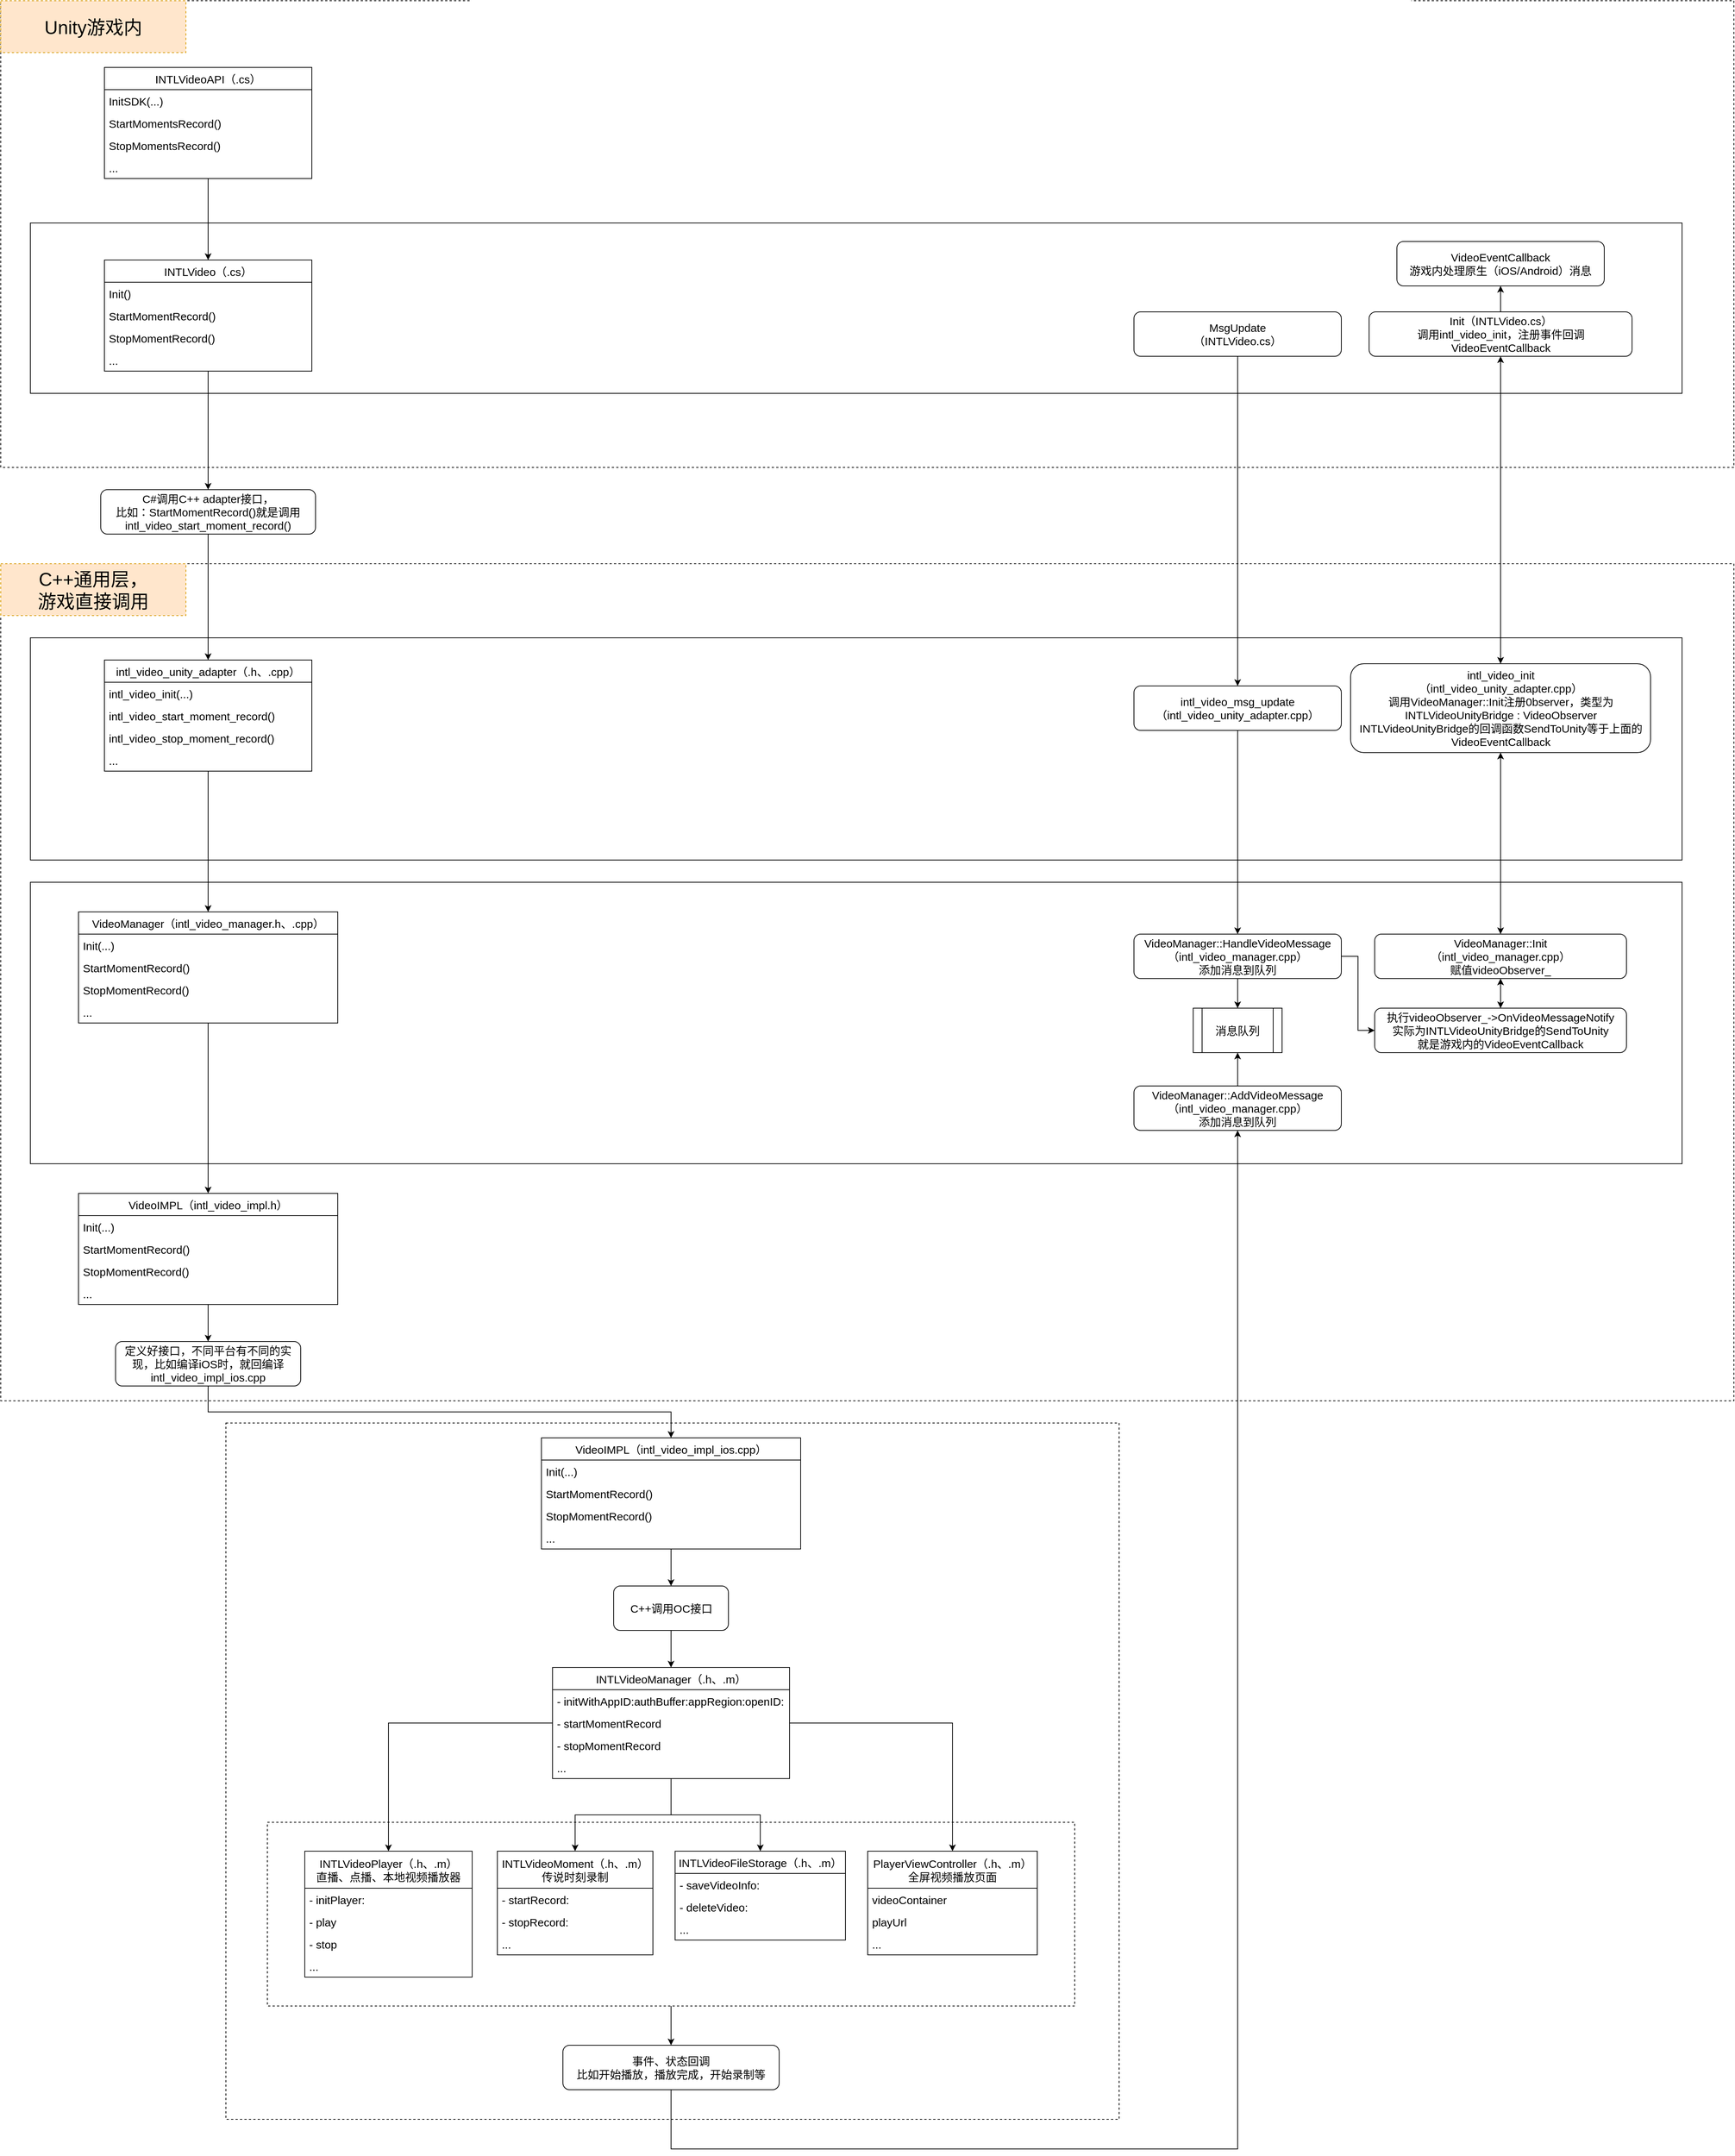 <mxfile version="16.5.3" type="github">
  <diagram id="pVmP_ZlypJW5fgTROmLy" name="Page-1">
    <mxGraphModel dx="2415" dy="2679" grid="1" gridSize="10" guides="1" tooltips="1" connect="1" arrows="1" fold="1" page="1" pageScale="1" pageWidth="827" pageHeight="1169" math="0" shadow="0">
      <root>
        <mxCell id="0" />
        <mxCell id="1" parent="0" />
        <mxCell id="JUx5jzB8KOMg5DZ55unH-3" value="" style="rounded=0;whiteSpace=wrap;html=1;dashed=1;" vertex="1" parent="1">
          <mxGeometry x="-10" y="-330" width="2340" height="630" as="geometry" />
        </mxCell>
        <mxCell id="JUx5jzB8KOMg5DZ55unH-21" value="" style="rounded=0;whiteSpace=wrap;html=1;fontSize=15;" vertex="1" parent="1">
          <mxGeometry x="30" y="-30" width="2230" height="230" as="geometry" />
        </mxCell>
        <mxCell id="JUx5jzB8KOMg5DZ55unH-5" value="" style="rounded=0;whiteSpace=wrap;html=1;dashed=1;fontSize=15;" vertex="1" parent="1">
          <mxGeometry x="-10" y="430" width="2340" height="1130" as="geometry" />
        </mxCell>
        <mxCell id="JUx5jzB8KOMg5DZ55unH-19" value="" style="rounded=0;whiteSpace=wrap;html=1;fontSize=15;" vertex="1" parent="1">
          <mxGeometry x="30" y="530" width="2230" height="300" as="geometry" />
        </mxCell>
        <mxCell id="JUx5jzB8KOMg5DZ55unH-17" value="" style="rounded=0;whiteSpace=wrap;html=1;fontSize=15;" vertex="1" parent="1">
          <mxGeometry x="30" y="860" width="2230" height="380" as="geometry" />
        </mxCell>
        <mxCell id="JUx5jzB8KOMg5DZ55unH-7" value="" style="rounded=0;whiteSpace=wrap;html=1;dashed=1;fontSize=15;" vertex="1" parent="1">
          <mxGeometry x="294" y="1590" width="1206" height="940" as="geometry" />
        </mxCell>
        <mxCell id="JUx5jzB8KOMg5DZ55unH-2" style="edgeStyle=orthogonalEdgeStyle;rounded=0;orthogonalLoop=1;jettySize=auto;html=1;exitX=0.5;exitY=1;exitDx=0;exitDy=0;entryX=0.5;entryY=0;entryDx=0;entryDy=0;" edge="1" parent="1" source="JUx5jzB8KOMg5DZ55unH-1" target="YaLD1JXw7uaXsb9LfMqk-112">
          <mxGeometry relative="1" as="geometry" />
        </mxCell>
        <mxCell id="JUx5jzB8KOMg5DZ55unH-1" value="" style="rounded=0;whiteSpace=wrap;html=1;dashed=1;" vertex="1" parent="1">
          <mxGeometry x="350" y="2129" width="1090" height="248" as="geometry" />
        </mxCell>
        <mxCell id="YaLD1JXw7uaXsb9LfMqk-14" value="" style="edgeStyle=orthogonalEdgeStyle;rounded=0;orthogonalLoop=1;jettySize=auto;html=1;fontSize=15;" parent="1" source="YaLD1JXw7uaXsb9LfMqk-4" target="YaLD1JXw7uaXsb9LfMqk-9" edge="1">
          <mxGeometry relative="1" as="geometry" />
        </mxCell>
        <mxCell id="YaLD1JXw7uaXsb9LfMqk-4" value="INTLVideoAPI（.cs）" style="swimlane;fontStyle=0;childLayout=stackLayout;horizontal=1;startSize=30;horizontalStack=0;resizeParent=1;resizeParentMax=0;resizeLast=0;collapsible=1;marginBottom=0;fontSize=15;" parent="1" vertex="1">
          <mxGeometry x="130" y="-240" width="280" height="150" as="geometry" />
        </mxCell>
        <mxCell id="YaLD1JXw7uaXsb9LfMqk-5" value="InitSDK(...)" style="text;strokeColor=none;fillColor=none;align=left;verticalAlign=middle;spacingLeft=4;spacingRight=4;overflow=hidden;points=[[0,0.5],[1,0.5]];portConstraint=eastwest;rotatable=0;fontSize=15;" parent="YaLD1JXw7uaXsb9LfMqk-4" vertex="1">
          <mxGeometry y="30" width="280" height="30" as="geometry" />
        </mxCell>
        <mxCell id="YaLD1JXw7uaXsb9LfMqk-6" value="StartMomentsRecord()" style="text;strokeColor=none;fillColor=none;align=left;verticalAlign=middle;spacingLeft=4;spacingRight=4;overflow=hidden;points=[[0,0.5],[1,0.5]];portConstraint=eastwest;rotatable=0;fontSize=15;" parent="YaLD1JXw7uaXsb9LfMqk-4" vertex="1">
          <mxGeometry y="60" width="280" height="30" as="geometry" />
        </mxCell>
        <mxCell id="YaLD1JXw7uaXsb9LfMqk-7" value="StopMomentsRecord()" style="text;strokeColor=none;fillColor=none;align=left;verticalAlign=middle;spacingLeft=4;spacingRight=4;overflow=hidden;points=[[0,0.5],[1,0.5]];portConstraint=eastwest;rotatable=0;fontSize=15;" parent="YaLD1JXw7uaXsb9LfMqk-4" vertex="1">
          <mxGeometry y="90" width="280" height="30" as="geometry" />
        </mxCell>
        <mxCell id="YaLD1JXw7uaXsb9LfMqk-8" value="..." style="text;strokeColor=none;fillColor=none;align=left;verticalAlign=middle;spacingLeft=4;spacingRight=4;overflow=hidden;points=[[0,0.5],[1,0.5]];portConstraint=eastwest;rotatable=0;fontSize=15;" parent="YaLD1JXw7uaXsb9LfMqk-4" vertex="1">
          <mxGeometry y="120" width="280" height="30" as="geometry" />
        </mxCell>
        <mxCell id="YaLD1JXw7uaXsb9LfMqk-25" value="" style="edgeStyle=orthogonalEdgeStyle;rounded=0;orthogonalLoop=1;jettySize=auto;html=1;fontSize=15;" parent="1" source="YaLD1JXw7uaXsb9LfMqk-9" target="YaLD1JXw7uaXsb9LfMqk-24" edge="1">
          <mxGeometry relative="1" as="geometry" />
        </mxCell>
        <mxCell id="YaLD1JXw7uaXsb9LfMqk-9" value="INTLVideo（.cs）" style="swimlane;fontStyle=0;childLayout=stackLayout;horizontal=1;startSize=30;horizontalStack=0;resizeParent=1;resizeParentMax=0;resizeLast=0;collapsible=1;marginBottom=0;fontSize=15;" parent="1" vertex="1">
          <mxGeometry x="130" y="20" width="280" height="150" as="geometry" />
        </mxCell>
        <mxCell id="YaLD1JXw7uaXsb9LfMqk-10" value="Init()" style="text;strokeColor=none;fillColor=none;align=left;verticalAlign=middle;spacingLeft=4;spacingRight=4;overflow=hidden;points=[[0,0.5],[1,0.5]];portConstraint=eastwest;rotatable=0;fontSize=15;" parent="YaLD1JXw7uaXsb9LfMqk-9" vertex="1">
          <mxGeometry y="30" width="280" height="30" as="geometry" />
        </mxCell>
        <mxCell id="YaLD1JXw7uaXsb9LfMqk-11" value="StartMomentRecord()" style="text;strokeColor=none;fillColor=none;align=left;verticalAlign=middle;spacingLeft=4;spacingRight=4;overflow=hidden;points=[[0,0.5],[1,0.5]];portConstraint=eastwest;rotatable=0;fontSize=15;" parent="YaLD1JXw7uaXsb9LfMqk-9" vertex="1">
          <mxGeometry y="60" width="280" height="30" as="geometry" />
        </mxCell>
        <mxCell id="YaLD1JXw7uaXsb9LfMqk-12" value="StopMomentRecord()" style="text;strokeColor=none;fillColor=none;align=left;verticalAlign=middle;spacingLeft=4;spacingRight=4;overflow=hidden;points=[[0,0.5],[1,0.5]];portConstraint=eastwest;rotatable=0;fontSize=15;" parent="YaLD1JXw7uaXsb9LfMqk-9" vertex="1">
          <mxGeometry y="90" width="280" height="30" as="geometry" />
        </mxCell>
        <mxCell id="YaLD1JXw7uaXsb9LfMqk-13" value="..." style="text;strokeColor=none;fillColor=none;align=left;verticalAlign=middle;spacingLeft=4;spacingRight=4;overflow=hidden;points=[[0,0.5],[1,0.5]];portConstraint=eastwest;rotatable=0;fontSize=15;" parent="YaLD1JXw7uaXsb9LfMqk-9" vertex="1">
          <mxGeometry y="120" width="280" height="30" as="geometry" />
        </mxCell>
        <mxCell id="YaLD1JXw7uaXsb9LfMqk-32" value="" style="edgeStyle=orthogonalEdgeStyle;rounded=0;orthogonalLoop=1;jettySize=auto;html=1;fontSize=15;entryX=0.5;entryY=0;entryDx=0;entryDy=0;" parent="1" source="YaLD1JXw7uaXsb9LfMqk-19" target="YaLD1JXw7uaXsb9LfMqk-27" edge="1">
          <mxGeometry relative="1" as="geometry" />
        </mxCell>
        <mxCell id="YaLD1JXw7uaXsb9LfMqk-19" value="intl_video_unity_adapter（.h、.cpp）" style="swimlane;fontStyle=0;childLayout=stackLayout;horizontal=1;startSize=30;horizontalStack=0;resizeParent=1;resizeParentMax=0;resizeLast=0;collapsible=1;marginBottom=0;fontSize=15;" parent="1" vertex="1">
          <mxGeometry x="130" y="560" width="280" height="150" as="geometry" />
        </mxCell>
        <mxCell id="YaLD1JXw7uaXsb9LfMqk-20" value="intl_video_init(...)" style="text;strokeColor=none;fillColor=none;align=left;verticalAlign=middle;spacingLeft=4;spacingRight=4;overflow=hidden;points=[[0,0.5],[1,0.5]];portConstraint=eastwest;rotatable=0;fontSize=15;" parent="YaLD1JXw7uaXsb9LfMqk-19" vertex="1">
          <mxGeometry y="30" width="280" height="30" as="geometry" />
        </mxCell>
        <mxCell id="YaLD1JXw7uaXsb9LfMqk-21" value="intl_video_start_moment_record()" style="text;strokeColor=none;fillColor=none;align=left;verticalAlign=middle;spacingLeft=4;spacingRight=4;overflow=hidden;points=[[0,0.5],[1,0.5]];portConstraint=eastwest;rotatable=0;fontSize=15;" parent="YaLD1JXw7uaXsb9LfMqk-19" vertex="1">
          <mxGeometry y="60" width="280" height="30" as="geometry" />
        </mxCell>
        <mxCell id="YaLD1JXw7uaXsb9LfMqk-22" value="intl_video_stop_moment_record()" style="text;strokeColor=none;fillColor=none;align=left;verticalAlign=middle;spacingLeft=4;spacingRight=4;overflow=hidden;points=[[0,0.5],[1,0.5]];portConstraint=eastwest;rotatable=0;fontSize=15;" parent="YaLD1JXw7uaXsb9LfMqk-19" vertex="1">
          <mxGeometry y="90" width="280" height="30" as="geometry" />
        </mxCell>
        <mxCell id="YaLD1JXw7uaXsb9LfMqk-23" value="..." style="text;strokeColor=none;fillColor=none;align=left;verticalAlign=middle;spacingLeft=4;spacingRight=4;overflow=hidden;points=[[0,0.5],[1,0.5]];portConstraint=eastwest;rotatable=0;fontSize=15;" parent="YaLD1JXw7uaXsb9LfMqk-19" vertex="1">
          <mxGeometry y="120" width="280" height="30" as="geometry" />
        </mxCell>
        <mxCell id="YaLD1JXw7uaXsb9LfMqk-26" style="edgeStyle=orthogonalEdgeStyle;rounded=0;orthogonalLoop=1;jettySize=auto;html=1;exitX=0.5;exitY=1;exitDx=0;exitDy=0;entryX=0.5;entryY=0;entryDx=0;entryDy=0;fontSize=15;" parent="1" source="YaLD1JXw7uaXsb9LfMqk-24" target="YaLD1JXw7uaXsb9LfMqk-19" edge="1">
          <mxGeometry relative="1" as="geometry" />
        </mxCell>
        <mxCell id="YaLD1JXw7uaXsb9LfMqk-24" value="&lt;span&gt;C#调用C++ adapter接口，&lt;/span&gt;&lt;br&gt;&lt;span&gt;比如：&lt;/span&gt;&lt;span style=&quot;text-align: left&quot;&gt;StartMomentRecord()就是调用&lt;/span&gt;&lt;span&gt;&lt;br&gt;intl_video_start_moment_record()&lt;/span&gt;" style="rounded=1;whiteSpace=wrap;html=1;fontSize=15;" parent="1" vertex="1">
          <mxGeometry x="125" y="330" width="290" height="60" as="geometry" />
        </mxCell>
        <mxCell id="YaLD1JXw7uaXsb9LfMqk-43" value="" style="edgeStyle=orthogonalEdgeStyle;rounded=0;orthogonalLoop=1;jettySize=auto;html=1;fontSize=15;entryX=0.5;entryY=0;entryDx=0;entryDy=0;" parent="1" source="YaLD1JXw7uaXsb9LfMqk-27" target="YaLD1JXw7uaXsb9LfMqk-33" edge="1">
          <mxGeometry relative="1" as="geometry" />
        </mxCell>
        <mxCell id="YaLD1JXw7uaXsb9LfMqk-27" value="VideoManager（intl_video_manager.h、.cpp）" style="swimlane;fontStyle=0;childLayout=stackLayout;horizontal=1;startSize=30;horizontalStack=0;resizeParent=1;resizeParentMax=0;resizeLast=0;collapsible=1;marginBottom=0;fontSize=15;" parent="1" vertex="1">
          <mxGeometry x="95" y="900" width="350" height="150" as="geometry" />
        </mxCell>
        <mxCell id="YaLD1JXw7uaXsb9LfMqk-28" value="Init(...)" style="text;strokeColor=none;fillColor=none;align=left;verticalAlign=middle;spacingLeft=4;spacingRight=4;overflow=hidden;points=[[0,0.5],[1,0.5]];portConstraint=eastwest;rotatable=0;fontSize=15;" parent="YaLD1JXw7uaXsb9LfMqk-27" vertex="1">
          <mxGeometry y="30" width="350" height="30" as="geometry" />
        </mxCell>
        <mxCell id="YaLD1JXw7uaXsb9LfMqk-29" value="StartMomentRecord()" style="text;strokeColor=none;fillColor=none;align=left;verticalAlign=middle;spacingLeft=4;spacingRight=4;overflow=hidden;points=[[0,0.5],[1,0.5]];portConstraint=eastwest;rotatable=0;fontSize=15;" parent="YaLD1JXw7uaXsb9LfMqk-27" vertex="1">
          <mxGeometry y="60" width="350" height="30" as="geometry" />
        </mxCell>
        <mxCell id="YaLD1JXw7uaXsb9LfMqk-30" value="StopMomentRecord()" style="text;strokeColor=none;fillColor=none;align=left;verticalAlign=middle;spacingLeft=4;spacingRight=4;overflow=hidden;points=[[0,0.5],[1,0.5]];portConstraint=eastwest;rotatable=0;fontSize=15;" parent="YaLD1JXw7uaXsb9LfMqk-27" vertex="1">
          <mxGeometry y="90" width="350" height="30" as="geometry" />
        </mxCell>
        <mxCell id="YaLD1JXw7uaXsb9LfMqk-31" value="..." style="text;strokeColor=none;fillColor=none;align=left;verticalAlign=middle;spacingLeft=4;spacingRight=4;overflow=hidden;points=[[0,0.5],[1,0.5]];portConstraint=eastwest;rotatable=0;fontSize=15;" parent="YaLD1JXw7uaXsb9LfMqk-27" vertex="1">
          <mxGeometry y="120" width="350" height="30" as="geometry" />
        </mxCell>
        <mxCell id="YaLD1JXw7uaXsb9LfMqk-42" value="" style="edgeStyle=orthogonalEdgeStyle;rounded=0;orthogonalLoop=1;jettySize=auto;html=1;fontSize=15;" parent="1" source="YaLD1JXw7uaXsb9LfMqk-33" target="YaLD1JXw7uaXsb9LfMqk-41" edge="1">
          <mxGeometry relative="1" as="geometry" />
        </mxCell>
        <mxCell id="YaLD1JXw7uaXsb9LfMqk-33" value="VideoIMPL（intl_video_impl.h）" style="swimlane;fontStyle=0;childLayout=stackLayout;horizontal=1;startSize=30;horizontalStack=0;resizeParent=1;resizeParentMax=0;resizeLast=0;collapsible=1;marginBottom=0;fontSize=15;" parent="1" vertex="1">
          <mxGeometry x="95" y="1280" width="350" height="150" as="geometry" />
        </mxCell>
        <mxCell id="YaLD1JXw7uaXsb9LfMqk-34" value="Init(...)" style="text;strokeColor=none;fillColor=none;align=left;verticalAlign=middle;spacingLeft=4;spacingRight=4;overflow=hidden;points=[[0,0.5],[1,0.5]];portConstraint=eastwest;rotatable=0;fontSize=15;" parent="YaLD1JXw7uaXsb9LfMqk-33" vertex="1">
          <mxGeometry y="30" width="350" height="30" as="geometry" />
        </mxCell>
        <mxCell id="YaLD1JXw7uaXsb9LfMqk-35" value="StartMomentRecord()" style="text;strokeColor=none;fillColor=none;align=left;verticalAlign=middle;spacingLeft=4;spacingRight=4;overflow=hidden;points=[[0,0.5],[1,0.5]];portConstraint=eastwest;rotatable=0;fontSize=15;" parent="YaLD1JXw7uaXsb9LfMqk-33" vertex="1">
          <mxGeometry y="60" width="350" height="30" as="geometry" />
        </mxCell>
        <mxCell id="YaLD1JXw7uaXsb9LfMqk-36" value="StopMomentRecord()" style="text;strokeColor=none;fillColor=none;align=left;verticalAlign=middle;spacingLeft=4;spacingRight=4;overflow=hidden;points=[[0,0.5],[1,0.5]];portConstraint=eastwest;rotatable=0;fontSize=15;" parent="YaLD1JXw7uaXsb9LfMqk-33" vertex="1">
          <mxGeometry y="90" width="350" height="30" as="geometry" />
        </mxCell>
        <mxCell id="YaLD1JXw7uaXsb9LfMqk-37" value="..." style="text;strokeColor=none;fillColor=none;align=left;verticalAlign=middle;spacingLeft=4;spacingRight=4;overflow=hidden;points=[[0,0.5],[1,0.5]];portConstraint=eastwest;rotatable=0;fontSize=15;" parent="YaLD1JXw7uaXsb9LfMqk-33" vertex="1">
          <mxGeometry y="120" width="350" height="30" as="geometry" />
        </mxCell>
        <mxCell id="YaLD1JXw7uaXsb9LfMqk-54" style="edgeStyle=orthogonalEdgeStyle;rounded=0;orthogonalLoop=1;jettySize=auto;html=1;exitX=0.5;exitY=1;exitDx=0;exitDy=0;entryX=0.5;entryY=0;entryDx=0;entryDy=0;fontSize=15;" parent="1" source="YaLD1JXw7uaXsb9LfMqk-41" target="YaLD1JXw7uaXsb9LfMqk-49" edge="1">
          <mxGeometry relative="1" as="geometry" />
        </mxCell>
        <mxCell id="YaLD1JXw7uaXsb9LfMqk-41" value="&lt;span&gt;定义好接口，不同平台有不同的实现，比如编译iOS时，就回编译intl_video_impl_ios.cpp&lt;/span&gt;" style="rounded=1;whiteSpace=wrap;html=1;fontSize=15;fontStyle=0;startSize=30;" parent="1" vertex="1">
          <mxGeometry x="145" y="1480" width="250" height="60" as="geometry" />
        </mxCell>
        <mxCell id="YaLD1JXw7uaXsb9LfMqk-56" value="" style="edgeStyle=orthogonalEdgeStyle;rounded=0;orthogonalLoop=1;jettySize=auto;html=1;fontSize=15;" parent="1" source="YaLD1JXw7uaXsb9LfMqk-49" target="YaLD1JXw7uaXsb9LfMqk-55" edge="1">
          <mxGeometry relative="1" as="geometry" />
        </mxCell>
        <mxCell id="YaLD1JXw7uaXsb9LfMqk-49" value="VideoIMPL（intl_video_impl_ios.cpp）" style="swimlane;fontStyle=0;childLayout=stackLayout;horizontal=1;startSize=30;horizontalStack=0;resizeParent=1;resizeParentMax=0;resizeLast=0;collapsible=1;marginBottom=0;fontSize=15;" parent="1" vertex="1">
          <mxGeometry x="720" y="1610" width="350" height="150" as="geometry" />
        </mxCell>
        <mxCell id="YaLD1JXw7uaXsb9LfMqk-50" value="Init(...)" style="text;strokeColor=none;fillColor=none;align=left;verticalAlign=middle;spacingLeft=4;spacingRight=4;overflow=hidden;points=[[0,0.5],[1,0.5]];portConstraint=eastwest;rotatable=0;fontSize=15;" parent="YaLD1JXw7uaXsb9LfMqk-49" vertex="1">
          <mxGeometry y="30" width="350" height="30" as="geometry" />
        </mxCell>
        <mxCell id="YaLD1JXw7uaXsb9LfMqk-51" value="StartMomentRecord()" style="text;strokeColor=none;fillColor=none;align=left;verticalAlign=middle;spacingLeft=4;spacingRight=4;overflow=hidden;points=[[0,0.5],[1,0.5]];portConstraint=eastwest;rotatable=0;fontSize=15;" parent="YaLD1JXw7uaXsb9LfMqk-49" vertex="1">
          <mxGeometry y="60" width="350" height="30" as="geometry" />
        </mxCell>
        <mxCell id="YaLD1JXw7uaXsb9LfMqk-52" value="StopMomentRecord()" style="text;strokeColor=none;fillColor=none;align=left;verticalAlign=middle;spacingLeft=4;spacingRight=4;overflow=hidden;points=[[0,0.5],[1,0.5]];portConstraint=eastwest;rotatable=0;fontSize=15;" parent="YaLD1JXw7uaXsb9LfMqk-49" vertex="1">
          <mxGeometry y="90" width="350" height="30" as="geometry" />
        </mxCell>
        <mxCell id="YaLD1JXw7uaXsb9LfMqk-53" value="..." style="text;strokeColor=none;fillColor=none;align=left;verticalAlign=middle;spacingLeft=4;spacingRight=4;overflow=hidden;points=[[0,0.5],[1,0.5]];portConstraint=eastwest;rotatable=0;fontSize=15;" parent="YaLD1JXw7uaXsb9LfMqk-49" vertex="1">
          <mxGeometry y="120" width="350" height="30" as="geometry" />
        </mxCell>
        <mxCell id="YaLD1JXw7uaXsb9LfMqk-62" value="" style="edgeStyle=orthogonalEdgeStyle;rounded=0;orthogonalLoop=1;jettySize=auto;html=1;fontSize=15;entryX=0.5;entryY=0;entryDx=0;entryDy=0;" parent="1" source="YaLD1JXw7uaXsb9LfMqk-55" target="YaLD1JXw7uaXsb9LfMqk-57" edge="1">
          <mxGeometry relative="1" as="geometry" />
        </mxCell>
        <mxCell id="YaLD1JXw7uaXsb9LfMqk-55" value="C++调用OC接口" style="rounded=1;whiteSpace=wrap;html=1;fontSize=15;fontStyle=0;startSize=30;" parent="1" vertex="1">
          <mxGeometry x="817.5" y="1810" width="155" height="60" as="geometry" />
        </mxCell>
        <mxCell id="YaLD1JXw7uaXsb9LfMqk-68" value="" style="edgeStyle=orthogonalEdgeStyle;rounded=0;orthogonalLoop=1;jettySize=auto;html=1;fontSize=15;" parent="1" source="YaLD1JXw7uaXsb9LfMqk-57" target="YaLD1JXw7uaXsb9LfMqk-63" edge="1">
          <mxGeometry relative="1" as="geometry" />
        </mxCell>
        <mxCell id="YaLD1JXw7uaXsb9LfMqk-74" value="" style="edgeStyle=orthogonalEdgeStyle;rounded=0;orthogonalLoop=1;jettySize=auto;html=1;fontSize=15;entryX=0.5;entryY=0;entryDx=0;entryDy=0;" parent="1" source="YaLD1JXw7uaXsb9LfMqk-57" target="YaLD1JXw7uaXsb9LfMqk-69" edge="1">
          <mxGeometry relative="1" as="geometry">
            <mxPoint x="770" y="2150" as="targetPoint" />
          </mxGeometry>
        </mxCell>
        <mxCell id="YaLD1JXw7uaXsb9LfMqk-86" value="" style="edgeStyle=orthogonalEdgeStyle;rounded=0;orthogonalLoop=1;jettySize=auto;html=1;fontSize=15;" parent="1" source="YaLD1JXw7uaXsb9LfMqk-57" target="YaLD1JXw7uaXsb9LfMqk-81" edge="1">
          <mxGeometry relative="1" as="geometry" />
        </mxCell>
        <mxCell id="YaLD1JXw7uaXsb9LfMqk-111" value="" style="edgeStyle=orthogonalEdgeStyle;rounded=0;orthogonalLoop=1;jettySize=auto;html=1;fontSize=15;" parent="1" source="YaLD1JXw7uaXsb9LfMqk-57" target="YaLD1JXw7uaXsb9LfMqk-106" edge="1">
          <mxGeometry relative="1" as="geometry" />
        </mxCell>
        <mxCell id="YaLD1JXw7uaXsb9LfMqk-57" value="INTLVideoManager（.h、.m）" style="swimlane;fontStyle=0;childLayout=stackLayout;horizontal=1;startSize=30;horizontalStack=0;resizeParent=1;resizeParentMax=0;resizeLast=0;collapsible=1;marginBottom=0;fontSize=15;" parent="1" vertex="1">
          <mxGeometry x="735" y="1920" width="320" height="150" as="geometry" />
        </mxCell>
        <mxCell id="YaLD1JXw7uaXsb9LfMqk-58" value="- initWithAppID:authBuffer:appRegion:openID:" style="text;strokeColor=none;fillColor=none;align=left;verticalAlign=middle;spacingLeft=4;spacingRight=4;overflow=hidden;points=[[0,0.5],[1,0.5]];portConstraint=eastwest;rotatable=0;fontSize=15;" parent="YaLD1JXw7uaXsb9LfMqk-57" vertex="1">
          <mxGeometry y="30" width="320" height="30" as="geometry" />
        </mxCell>
        <mxCell id="YaLD1JXw7uaXsb9LfMqk-59" value="- startMomentRecord" style="text;strokeColor=none;fillColor=none;align=left;verticalAlign=middle;spacingLeft=4;spacingRight=4;overflow=hidden;points=[[0,0.5],[1,0.5]];portConstraint=eastwest;rotatable=0;fontSize=15;" parent="YaLD1JXw7uaXsb9LfMqk-57" vertex="1">
          <mxGeometry y="60" width="320" height="30" as="geometry" />
        </mxCell>
        <mxCell id="YaLD1JXw7uaXsb9LfMqk-60" value="- stopMomentRecord" style="text;strokeColor=none;fillColor=none;align=left;verticalAlign=middle;spacingLeft=4;spacingRight=4;overflow=hidden;points=[[0,0.5],[1,0.5]];portConstraint=eastwest;rotatable=0;fontSize=15;" parent="YaLD1JXw7uaXsb9LfMqk-57" vertex="1">
          <mxGeometry y="90" width="320" height="30" as="geometry" />
        </mxCell>
        <mxCell id="YaLD1JXw7uaXsb9LfMqk-61" value="..." style="text;strokeColor=none;fillColor=none;align=left;verticalAlign=middle;spacingLeft=4;spacingRight=4;overflow=hidden;points=[[0,0.5],[1,0.5]];portConstraint=eastwest;rotatable=0;fontSize=15;" parent="YaLD1JXw7uaXsb9LfMqk-57" vertex="1">
          <mxGeometry y="120" width="320" height="30" as="geometry" />
        </mxCell>
        <mxCell id="YaLD1JXw7uaXsb9LfMqk-63" value="INTLVideoPlayer（.h、.m）&#xa;直播、点播、本地视频播放器" style="swimlane;fontStyle=0;childLayout=stackLayout;horizontal=1;startSize=50;horizontalStack=0;resizeParent=1;resizeParentMax=0;resizeLast=0;collapsible=1;marginBottom=0;fontSize=15;" parent="1" vertex="1">
          <mxGeometry x="400.5" y="2168" width="226" height="170" as="geometry" />
        </mxCell>
        <mxCell id="YaLD1JXw7uaXsb9LfMqk-64" value="- initPlayer:" style="text;strokeColor=none;fillColor=none;align=left;verticalAlign=middle;spacingLeft=4;spacingRight=4;overflow=hidden;points=[[0,0.5],[1,0.5]];portConstraint=eastwest;rotatable=0;fontSize=15;" parent="YaLD1JXw7uaXsb9LfMqk-63" vertex="1">
          <mxGeometry y="50" width="226" height="30" as="geometry" />
        </mxCell>
        <mxCell id="YaLD1JXw7uaXsb9LfMqk-65" value="- play" style="text;strokeColor=none;fillColor=none;align=left;verticalAlign=middle;spacingLeft=4;spacingRight=4;overflow=hidden;points=[[0,0.5],[1,0.5]];portConstraint=eastwest;rotatable=0;fontSize=15;" parent="YaLD1JXw7uaXsb9LfMqk-63" vertex="1">
          <mxGeometry y="80" width="226" height="30" as="geometry" />
        </mxCell>
        <mxCell id="YaLD1JXw7uaXsb9LfMqk-66" value="- stop" style="text;strokeColor=none;fillColor=none;align=left;verticalAlign=middle;spacingLeft=4;spacingRight=4;overflow=hidden;points=[[0,0.5],[1,0.5]];portConstraint=eastwest;rotatable=0;fontSize=15;" parent="YaLD1JXw7uaXsb9LfMqk-63" vertex="1">
          <mxGeometry y="110" width="226" height="30" as="geometry" />
        </mxCell>
        <mxCell id="YaLD1JXw7uaXsb9LfMqk-67" value="..." style="text;strokeColor=none;fillColor=none;align=left;verticalAlign=middle;spacingLeft=4;spacingRight=4;overflow=hidden;points=[[0,0.5],[1,0.5]];portConstraint=eastwest;rotatable=0;fontSize=15;" parent="YaLD1JXw7uaXsb9LfMqk-63" vertex="1">
          <mxGeometry y="140" width="226" height="30" as="geometry" />
        </mxCell>
        <mxCell id="YaLD1JXw7uaXsb9LfMqk-69" value="INTLVideoMoment（.h、.m）&#xa;传说时刻录制" style="swimlane;fontStyle=0;childLayout=stackLayout;horizontal=1;startSize=50;horizontalStack=0;resizeParent=1;resizeParentMax=0;resizeLast=0;collapsible=1;marginBottom=0;fontSize=15;" parent="1" vertex="1">
          <mxGeometry x="660.5" y="2168" width="210" height="140" as="geometry" />
        </mxCell>
        <mxCell id="YaLD1JXw7uaXsb9LfMqk-71" value="- startRecord:" style="text;strokeColor=none;fillColor=none;align=left;verticalAlign=middle;spacingLeft=4;spacingRight=4;overflow=hidden;points=[[0,0.5],[1,0.5]];portConstraint=eastwest;rotatable=0;fontSize=15;" parent="YaLD1JXw7uaXsb9LfMqk-69" vertex="1">
          <mxGeometry y="50" width="210" height="30" as="geometry" />
        </mxCell>
        <mxCell id="YaLD1JXw7uaXsb9LfMqk-72" value="- stopRecord:" style="text;strokeColor=none;fillColor=none;align=left;verticalAlign=middle;spacingLeft=4;spacingRight=4;overflow=hidden;points=[[0,0.5],[1,0.5]];portConstraint=eastwest;rotatable=0;fontSize=15;" parent="YaLD1JXw7uaXsb9LfMqk-69" vertex="1">
          <mxGeometry y="80" width="210" height="30" as="geometry" />
        </mxCell>
        <mxCell id="YaLD1JXw7uaXsb9LfMqk-73" value="..." style="text;strokeColor=none;fillColor=none;align=left;verticalAlign=middle;spacingLeft=4;spacingRight=4;overflow=hidden;points=[[0,0.5],[1,0.5]];portConstraint=eastwest;rotatable=0;fontSize=15;" parent="YaLD1JXw7uaXsb9LfMqk-69" vertex="1">
          <mxGeometry y="110" width="210" height="30" as="geometry" />
        </mxCell>
        <mxCell id="YaLD1JXw7uaXsb9LfMqk-81" value="PlayerViewController（.h、.m）&#xa;全屏视频播放页面" style="swimlane;fontStyle=0;childLayout=stackLayout;horizontal=1;startSize=50;horizontalStack=0;resizeParent=1;resizeParentMax=0;resizeLast=0;collapsible=1;marginBottom=0;fontSize=15;" parent="1" vertex="1">
          <mxGeometry x="1160.5" y="2168" width="229" height="140" as="geometry" />
        </mxCell>
        <mxCell id="YaLD1JXw7uaXsb9LfMqk-83" value="videoContainer" style="text;strokeColor=none;fillColor=none;align=left;verticalAlign=middle;spacingLeft=4;spacingRight=4;overflow=hidden;points=[[0,0.5],[1,0.5]];portConstraint=eastwest;rotatable=0;fontSize=15;" parent="YaLD1JXw7uaXsb9LfMqk-81" vertex="1">
          <mxGeometry y="50" width="229" height="30" as="geometry" />
        </mxCell>
        <mxCell id="YaLD1JXw7uaXsb9LfMqk-84" value="playUrl" style="text;strokeColor=none;fillColor=none;align=left;verticalAlign=middle;spacingLeft=4;spacingRight=4;overflow=hidden;points=[[0,0.5],[1,0.5]];portConstraint=eastwest;rotatable=0;fontSize=15;" parent="YaLD1JXw7uaXsb9LfMqk-81" vertex="1">
          <mxGeometry y="80" width="229" height="30" as="geometry" />
        </mxCell>
        <mxCell id="YaLD1JXw7uaXsb9LfMqk-85" value="..." style="text;strokeColor=none;fillColor=none;align=left;verticalAlign=middle;spacingLeft=4;spacingRight=4;overflow=hidden;points=[[0,0.5],[1,0.5]];portConstraint=eastwest;rotatable=0;fontSize=15;" parent="YaLD1JXw7uaXsb9LfMqk-81" vertex="1">
          <mxGeometry y="110" width="229" height="30" as="geometry" />
        </mxCell>
        <mxCell id="YaLD1JXw7uaXsb9LfMqk-106" value="INTLVideoFileStorage（.h、.m）" style="swimlane;fontStyle=0;childLayout=stackLayout;horizontal=1;startSize=30;horizontalStack=0;resizeParent=1;resizeParentMax=0;resizeLast=0;collapsible=1;marginBottom=0;fontSize=15;" parent="1" vertex="1">
          <mxGeometry x="900.5" y="2168" width="230" height="120" as="geometry" />
        </mxCell>
        <mxCell id="YaLD1JXw7uaXsb9LfMqk-107" value="- saveVideoInfo:" style="text;strokeColor=none;fillColor=none;align=left;verticalAlign=middle;spacingLeft=4;spacingRight=4;overflow=hidden;points=[[0,0.5],[1,0.5]];portConstraint=eastwest;rotatable=0;fontSize=15;" parent="YaLD1JXw7uaXsb9LfMqk-106" vertex="1">
          <mxGeometry y="30" width="230" height="30" as="geometry" />
        </mxCell>
        <mxCell id="YaLD1JXw7uaXsb9LfMqk-108" value="- deleteVideo:" style="text;strokeColor=none;fillColor=none;align=left;verticalAlign=middle;spacingLeft=4;spacingRight=4;overflow=hidden;points=[[0,0.5],[1,0.5]];portConstraint=eastwest;rotatable=0;fontSize=15;" parent="YaLD1JXw7uaXsb9LfMqk-106" vertex="1">
          <mxGeometry y="60" width="230" height="30" as="geometry" />
        </mxCell>
        <mxCell id="YaLD1JXw7uaXsb9LfMqk-110" value="..." style="text;strokeColor=none;fillColor=none;align=left;verticalAlign=middle;spacingLeft=4;spacingRight=4;overflow=hidden;points=[[0,0.5],[1,0.5]];portConstraint=eastwest;rotatable=0;fontSize=15;" parent="YaLD1JXw7uaXsb9LfMqk-106" vertex="1">
          <mxGeometry y="90" width="230" height="30" as="geometry" />
        </mxCell>
        <mxCell id="JUx5jzB8KOMg5DZ55unH-9" style="edgeStyle=orthogonalEdgeStyle;rounded=0;orthogonalLoop=1;jettySize=auto;html=1;exitX=0.5;exitY=1;exitDx=0;exitDy=0;fontSize=15;entryX=0.5;entryY=1;entryDx=0;entryDy=0;" edge="1" parent="1" source="YaLD1JXw7uaXsb9LfMqk-112" target="JUx5jzB8KOMg5DZ55unH-8">
          <mxGeometry relative="1" as="geometry">
            <mxPoint x="1820" y="1500" as="targetPoint" />
            <Array as="points">
              <mxPoint x="895" y="2570" />
              <mxPoint x="1660" y="2570" />
            </Array>
          </mxGeometry>
        </mxCell>
        <mxCell id="YaLD1JXw7uaXsb9LfMqk-112" value="事件、状态回调&lt;br&gt;比如开始播放，播放完成，开始录制等" style="rounded=1;whiteSpace=wrap;html=1;fontSize=15;" parent="1" vertex="1">
          <mxGeometry x="749" y="2430" width="292" height="60" as="geometry" />
        </mxCell>
        <mxCell id="JUx5jzB8KOMg5DZ55unH-4" value="Unity游戏内" style="text;html=1;strokeColor=#d79b00;fillColor=#ffe6cc;align=center;verticalAlign=middle;whiteSpace=wrap;rounded=0;dashed=1;fontSize=25;" vertex="1" parent="1">
          <mxGeometry x="-10" y="-330" width="250" height="70" as="geometry" />
        </mxCell>
        <mxCell id="JUx5jzB8KOMg5DZ55unH-6" value="C++通用层，&lt;br style=&quot;font-size: 25px;&quot;&gt;游戏直接调用" style="text;html=1;strokeColor=#d79b00;fillColor=#ffe6cc;align=center;verticalAlign=middle;whiteSpace=wrap;rounded=0;dashed=1;fontSize=25;" vertex="1" parent="1">
          <mxGeometry x="-10" y="430" width="250" height="70" as="geometry" />
        </mxCell>
        <mxCell id="JUx5jzB8KOMg5DZ55unH-15" style="edgeStyle=orthogonalEdgeStyle;rounded=0;orthogonalLoop=1;jettySize=auto;html=1;exitX=0.5;exitY=0;exitDx=0;exitDy=0;entryX=0.5;entryY=1;entryDx=0;entryDy=0;fontSize=15;" edge="1" parent="1" source="JUx5jzB8KOMg5DZ55unH-8" target="JUx5jzB8KOMg5DZ55unH-14">
          <mxGeometry relative="1" as="geometry" />
        </mxCell>
        <mxCell id="JUx5jzB8KOMg5DZ55unH-8" value="VideoManager::AddVideoMessage&lt;br&gt;（intl_video_manager.cpp）&lt;br&gt;添加消息到队列" style="rounded=1;whiteSpace=wrap;html=1;fontSize=15;" vertex="1" parent="1">
          <mxGeometry x="1520" y="1135" width="280" height="60" as="geometry" />
        </mxCell>
        <mxCell id="JUx5jzB8KOMg5DZ55unH-13" style="edgeStyle=orthogonalEdgeStyle;rounded=0;orthogonalLoop=1;jettySize=auto;html=1;exitX=1;exitY=0.5;exitDx=0;exitDy=0;entryX=0;entryY=0.5;entryDx=0;entryDy=0;fontSize=15;" edge="1" parent="1" source="JUx5jzB8KOMg5DZ55unH-10" target="JUx5jzB8KOMg5DZ55unH-12">
          <mxGeometry relative="1" as="geometry" />
        </mxCell>
        <mxCell id="JUx5jzB8KOMg5DZ55unH-16" style="edgeStyle=orthogonalEdgeStyle;rounded=0;orthogonalLoop=1;jettySize=auto;html=1;exitX=0.5;exitY=1;exitDx=0;exitDy=0;entryX=0.5;entryY=0;entryDx=0;entryDy=0;fontSize=15;" edge="1" parent="1" source="JUx5jzB8KOMg5DZ55unH-10" target="JUx5jzB8KOMg5DZ55unH-14">
          <mxGeometry relative="1" as="geometry" />
        </mxCell>
        <mxCell id="JUx5jzB8KOMg5DZ55unH-10" value="VideoManager::HandleVideoMessage&lt;br&gt;（intl_video_manager.cpp）&lt;br&gt;添加消息到队列" style="rounded=1;whiteSpace=wrap;html=1;fontSize=15;" vertex="1" parent="1">
          <mxGeometry x="1520" y="930" width="280" height="60" as="geometry" />
        </mxCell>
        <mxCell id="JUx5jzB8KOMg5DZ55unH-12" value="执行videoObserver_-&amp;gt;OnVideoMessageNotify&lt;br&gt;实际为INTLVideoUnityBridge的SendToUnity&lt;br&gt;就是游戏内的VideoEventCallback" style="rounded=1;whiteSpace=wrap;html=1;fontSize=15;" vertex="1" parent="1">
          <mxGeometry x="1845" y="1030" width="340" height="60" as="geometry" />
        </mxCell>
        <mxCell id="JUx5jzB8KOMg5DZ55unH-14" value="消息队列" style="shape=process;whiteSpace=wrap;html=1;backgroundOutline=1;fontSize=15;" vertex="1" parent="1">
          <mxGeometry x="1600" y="1030" width="120" height="60" as="geometry" />
        </mxCell>
        <mxCell id="JUx5jzB8KOMg5DZ55unH-20" style="edgeStyle=orthogonalEdgeStyle;rounded=0;orthogonalLoop=1;jettySize=auto;html=1;exitX=0.5;exitY=1;exitDx=0;exitDy=0;entryX=0.5;entryY=0;entryDx=0;entryDy=0;fontSize=15;" edge="1" parent="1" source="JUx5jzB8KOMg5DZ55unH-18" target="JUx5jzB8KOMg5DZ55unH-10">
          <mxGeometry relative="1" as="geometry" />
        </mxCell>
        <mxCell id="JUx5jzB8KOMg5DZ55unH-18" value="intl_video_msg_update&lt;br&gt;（intl_video_unity_adapter.cpp）" style="rounded=1;whiteSpace=wrap;html=1;fontSize=15;" vertex="1" parent="1">
          <mxGeometry x="1520" y="595" width="280" height="60" as="geometry" />
        </mxCell>
        <mxCell id="JUx5jzB8KOMg5DZ55unH-23" style="edgeStyle=orthogonalEdgeStyle;rounded=0;orthogonalLoop=1;jettySize=auto;html=1;exitX=0.5;exitY=1;exitDx=0;exitDy=0;entryX=0.5;entryY=0;entryDx=0;entryDy=0;fontSize=15;" edge="1" parent="1" source="JUx5jzB8KOMg5DZ55unH-22" target="JUx5jzB8KOMg5DZ55unH-18">
          <mxGeometry relative="1" as="geometry" />
        </mxCell>
        <mxCell id="JUx5jzB8KOMg5DZ55unH-22" value="MsgUpdate&lt;br&gt;（INTLVideo.cs）" style="rounded=1;whiteSpace=wrap;html=1;fontSize=15;" vertex="1" parent="1">
          <mxGeometry x="1520" y="90" width="280" height="60" as="geometry" />
        </mxCell>
        <mxCell id="JUx5jzB8KOMg5DZ55unH-26" style="edgeStyle=orthogonalEdgeStyle;rounded=0;orthogonalLoop=1;jettySize=auto;html=1;exitX=0.5;exitY=1;exitDx=0;exitDy=0;entryX=0.5;entryY=0;entryDx=0;entryDy=0;fontSize=15;strokeColor=none;" edge="1" parent="1" source="JUx5jzB8KOMg5DZ55unH-25" target="JUx5jzB8KOMg5DZ55unH-12">
          <mxGeometry relative="1" as="geometry" />
        </mxCell>
        <mxCell id="JUx5jzB8KOMg5DZ55unH-28" style="edgeStyle=none;rounded=0;orthogonalLoop=1;jettySize=auto;html=1;exitX=0.5;exitY=1;exitDx=0;exitDy=0;entryX=0.5;entryY=0;entryDx=0;entryDy=0;fontSize=15;strokeColor=default;startArrow=classic;startFill=1;" edge="1" parent="1" source="JUx5jzB8KOMg5DZ55unH-25" target="JUx5jzB8KOMg5DZ55unH-12">
          <mxGeometry relative="1" as="geometry" />
        </mxCell>
        <mxCell id="JUx5jzB8KOMg5DZ55unH-25" value="VideoManager::Init&lt;br&gt;（intl_video_manager.cpp）&lt;br&gt;赋值videoObserver_" style="rounded=1;whiteSpace=wrap;html=1;fontSize=15;" vertex="1" parent="1">
          <mxGeometry x="1845" y="930" width="340" height="60" as="geometry" />
        </mxCell>
        <mxCell id="JUx5jzB8KOMg5DZ55unH-30" style="edgeStyle=none;rounded=0;orthogonalLoop=1;jettySize=auto;html=1;exitX=0.5;exitY=1;exitDx=0;exitDy=0;fontSize=15;startArrow=classic;startFill=1;strokeColor=default;entryX=0.5;entryY=0;entryDx=0;entryDy=0;" edge="1" parent="1" source="JUx5jzB8KOMg5DZ55unH-29" target="JUx5jzB8KOMg5DZ55unH-25">
          <mxGeometry relative="1" as="geometry" />
        </mxCell>
        <mxCell id="JUx5jzB8KOMg5DZ55unH-29" value="intl_video_init&lt;br&gt;（intl_video_unity_adapter.cpp）&lt;br&gt;调用VideoManager::Init注册0bserver，类型为INTLVideoUnityBridge : VideoObserver&lt;br&gt;INTLVideoUnityBridge的回调函数SendToUnity等于上面的VideoEventCallback" style="rounded=1;whiteSpace=wrap;html=1;fontSize=15;" vertex="1" parent="1">
          <mxGeometry x="1812.5" y="565" width="405" height="120" as="geometry" />
        </mxCell>
        <mxCell id="JUx5jzB8KOMg5DZ55unH-32" style="edgeStyle=none;rounded=0;orthogonalLoop=1;jettySize=auto;html=1;exitX=0.5;exitY=1;exitDx=0;exitDy=0;entryX=0.5;entryY=0;entryDx=0;entryDy=0;fontSize=15;startArrow=classic;startFill=1;strokeColor=default;" edge="1" parent="1" source="JUx5jzB8KOMg5DZ55unH-31" target="JUx5jzB8KOMg5DZ55unH-29">
          <mxGeometry relative="1" as="geometry" />
        </mxCell>
        <mxCell id="JUx5jzB8KOMg5DZ55unH-34" style="edgeStyle=none;rounded=0;orthogonalLoop=1;jettySize=auto;html=1;exitX=0.5;exitY=0;exitDx=0;exitDy=0;entryX=0.5;entryY=1;entryDx=0;entryDy=0;fontSize=15;startArrow=none;startFill=0;strokeColor=default;" edge="1" parent="1" source="JUx5jzB8KOMg5DZ55unH-31" target="JUx5jzB8KOMg5DZ55unH-33">
          <mxGeometry relative="1" as="geometry" />
        </mxCell>
        <mxCell id="JUx5jzB8KOMg5DZ55unH-31" value="Init（INTLVideo.cs）&lt;br&gt;调用intl_video_init，注册事件回调&lt;br&gt;VideoEventCallback" style="rounded=1;whiteSpace=wrap;html=1;fontSize=15;" vertex="1" parent="1">
          <mxGeometry x="1837.5" y="90" width="355" height="60" as="geometry" />
        </mxCell>
        <mxCell id="JUx5jzB8KOMg5DZ55unH-33" value="VideoEventCallback&lt;br&gt;游戏内处理原生（iOS/Android）消息" style="rounded=1;whiteSpace=wrap;html=1;fontSize=15;" vertex="1" parent="1">
          <mxGeometry x="1875" y="-5" width="280" height="60" as="geometry" />
        </mxCell>
      </root>
    </mxGraphModel>
  </diagram>
</mxfile>
